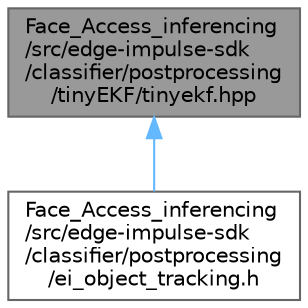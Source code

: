 digraph "Face_Access_inferencing/src/edge-impulse-sdk/classifier/postprocessing/tinyEKF/tinyekf.hpp"
{
 // LATEX_PDF_SIZE
  bgcolor="transparent";
  edge [fontname=Helvetica,fontsize=10,labelfontname=Helvetica,labelfontsize=10];
  node [fontname=Helvetica,fontsize=10,shape=box,height=0.2,width=0.4];
  Node1 [id="Node000001",label="Face_Access_inferencing\l/src/edge-impulse-sdk\l/classifier/postprocessing\l/tinyEKF/tinyekf.hpp",height=0.2,width=0.4,color="gray40", fillcolor="grey60", style="filled", fontcolor="black",tooltip=" "];
  Node1 -> Node2 [id="edge2_Node000001_Node000002",dir="back",color="steelblue1",style="solid",tooltip=" "];
  Node2 [id="Node000002",label="Face_Access_inferencing\l/src/edge-impulse-sdk\l/classifier/postprocessing\l/ei_object_tracking.h",height=0.2,width=0.4,color="grey40", fillcolor="white", style="filled",URL="$ei__object__tracking_8h.html",tooltip=" "];
}
